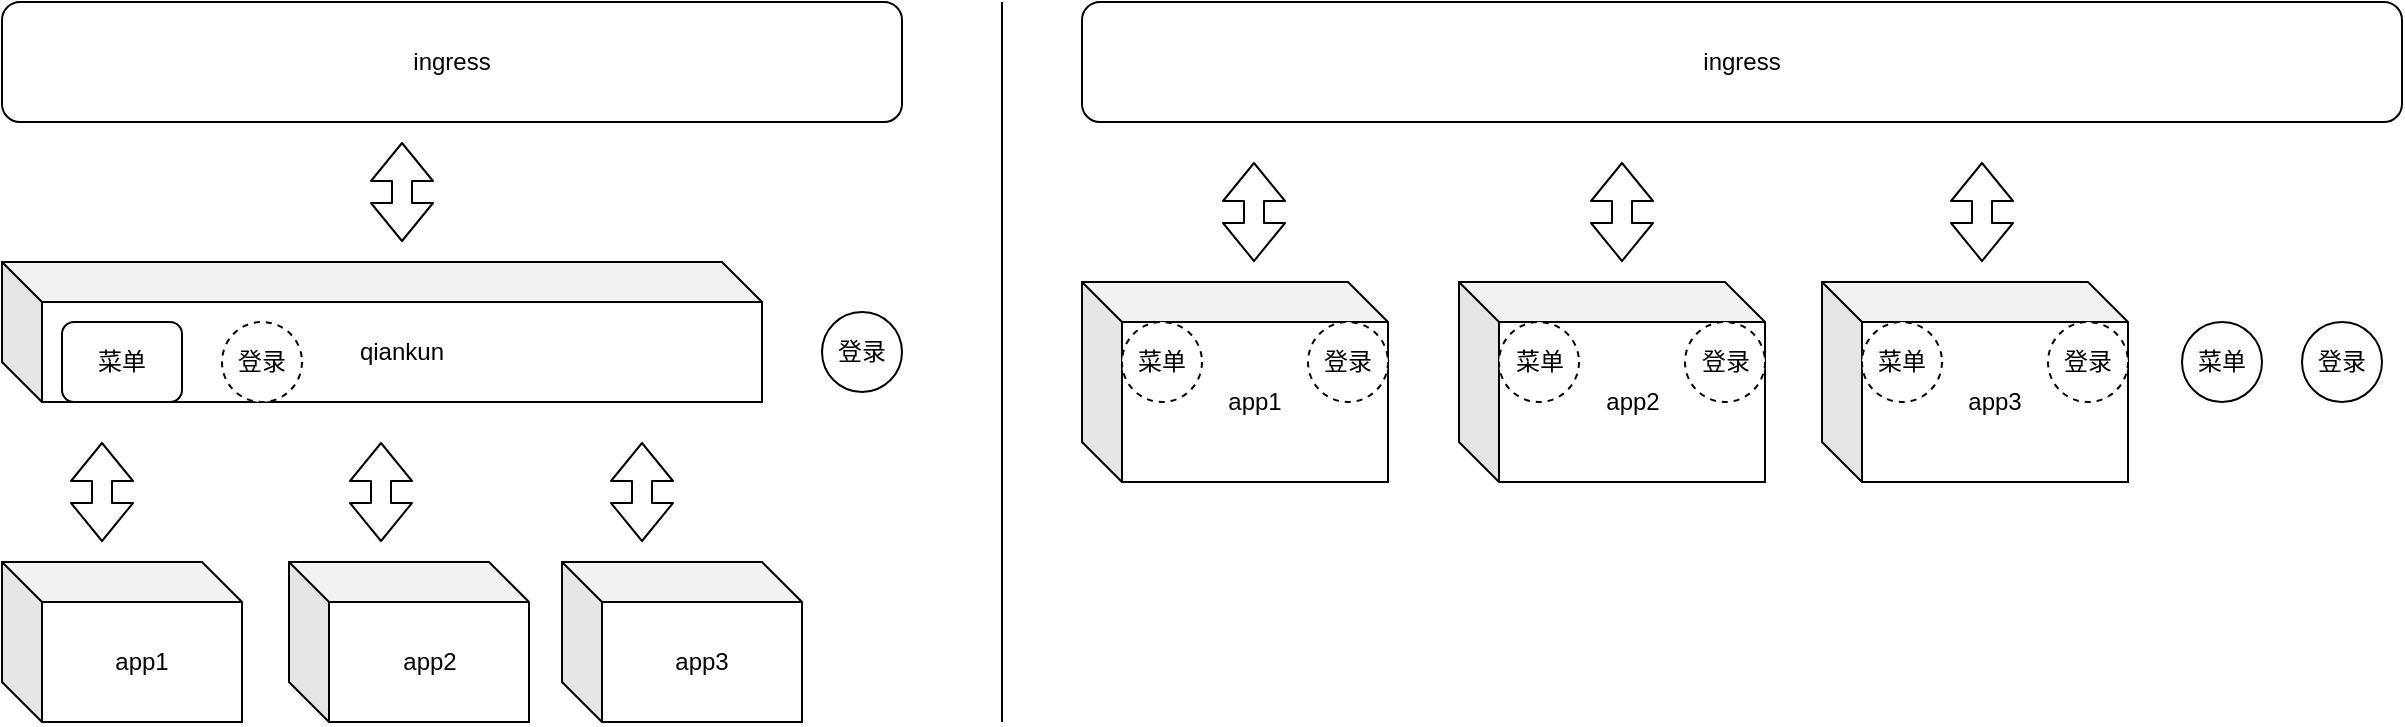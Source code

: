 <mxfile version="15.2.5" type="github">
  <diagram id="NaQ_s_uKbASGXznQNR-0" name="Page-1">
    <mxGraphModel dx="1426" dy="684" grid="0" gridSize="10" guides="1" tooltips="1" connect="1" arrows="1" fold="1" page="1" pageScale="1" pageWidth="827" pageHeight="1169" math="0" shadow="0">
      <root>
        <mxCell id="0" />
        <mxCell id="1" parent="0" />
        <mxCell id="uLB1XIdAmpG8B5vk-UuN-1" value="ingress" style="rounded=1;whiteSpace=wrap;html=1;" vertex="1" parent="1">
          <mxGeometry x="326" y="100" width="450" height="60" as="geometry" />
        </mxCell>
        <mxCell id="uLB1XIdAmpG8B5vk-UuN-2" value="qiankun" style="shape=cube;whiteSpace=wrap;html=1;boundedLbl=1;backgroundOutline=1;darkOpacity=0.05;darkOpacity2=0.1;" vertex="1" parent="1">
          <mxGeometry x="326" y="230" width="380" height="70" as="geometry" />
        </mxCell>
        <mxCell id="uLB1XIdAmpG8B5vk-UuN-3" value="app1" style="shape=cube;whiteSpace=wrap;html=1;boundedLbl=1;backgroundOutline=1;darkOpacity=0.05;darkOpacity2=0.1;" vertex="1" parent="1">
          <mxGeometry x="326" y="380" width="120" height="80" as="geometry" />
        </mxCell>
        <mxCell id="uLB1XIdAmpG8B5vk-UuN-7" value="app2" style="shape=cube;whiteSpace=wrap;html=1;boundedLbl=1;backgroundOutline=1;darkOpacity=0.05;darkOpacity2=0.1;" vertex="1" parent="1">
          <mxGeometry x="469.5" y="380" width="120" height="80" as="geometry" />
        </mxCell>
        <mxCell id="uLB1XIdAmpG8B5vk-UuN-8" value="app3" style="shape=cube;whiteSpace=wrap;html=1;boundedLbl=1;backgroundOutline=1;darkOpacity=0.05;darkOpacity2=0.1;" vertex="1" parent="1">
          <mxGeometry x="606" y="380" width="120" height="80" as="geometry" />
        </mxCell>
        <mxCell id="uLB1XIdAmpG8B5vk-UuN-11" value="登录" style="ellipse;whiteSpace=wrap;html=1;aspect=fixed;dashed=1;" vertex="1" parent="1">
          <mxGeometry x="436" y="260" width="40" height="40" as="geometry" />
        </mxCell>
        <mxCell id="uLB1XIdAmpG8B5vk-UuN-12" value="ingress" style="rounded=1;whiteSpace=wrap;html=1;" vertex="1" parent="1">
          <mxGeometry x="866" y="100" width="660" height="60" as="geometry" />
        </mxCell>
        <mxCell id="uLB1XIdAmpG8B5vk-UuN-19" value="" style="group" vertex="1" connectable="0" parent="1">
          <mxGeometry x="866" y="240" width="153" height="100" as="geometry" />
        </mxCell>
        <mxCell id="uLB1XIdAmpG8B5vk-UuN-14" value="app1" style="shape=cube;whiteSpace=wrap;html=1;boundedLbl=1;backgroundOutline=1;darkOpacity=0.05;darkOpacity2=0.1;" vertex="1" parent="uLB1XIdAmpG8B5vk-UuN-19">
          <mxGeometry width="153" height="100" as="geometry" />
        </mxCell>
        <mxCell id="uLB1XIdAmpG8B5vk-UuN-17" value="菜单&lt;br&gt;" style="ellipse;whiteSpace=wrap;html=1;aspect=fixed;dashed=1;" vertex="1" parent="uLB1XIdAmpG8B5vk-UuN-19">
          <mxGeometry x="20" y="20" width="40" height="40" as="geometry" />
        </mxCell>
        <mxCell id="uLB1XIdAmpG8B5vk-UuN-18" value="登录" style="ellipse;whiteSpace=wrap;html=1;aspect=fixed;dashed=1;" vertex="1" parent="uLB1XIdAmpG8B5vk-UuN-19">
          <mxGeometry x="113" y="20" width="40" height="40" as="geometry" />
        </mxCell>
        <mxCell id="uLB1XIdAmpG8B5vk-UuN-34" value="" style="group" vertex="1" connectable="0" parent="1">
          <mxGeometry x="1054.5" y="240" width="153" height="100" as="geometry" />
        </mxCell>
        <mxCell id="uLB1XIdAmpG8B5vk-UuN-35" value="app2" style="shape=cube;whiteSpace=wrap;html=1;boundedLbl=1;backgroundOutline=1;darkOpacity=0.05;darkOpacity2=0.1;" vertex="1" parent="uLB1XIdAmpG8B5vk-UuN-34">
          <mxGeometry width="153" height="100" as="geometry" />
        </mxCell>
        <mxCell id="uLB1XIdAmpG8B5vk-UuN-36" value="菜单&lt;br&gt;" style="ellipse;whiteSpace=wrap;html=1;aspect=fixed;dashed=1;" vertex="1" parent="uLB1XIdAmpG8B5vk-UuN-34">
          <mxGeometry x="20" y="20" width="40" height="40" as="geometry" />
        </mxCell>
        <mxCell id="uLB1XIdAmpG8B5vk-UuN-37" value="登录" style="ellipse;whiteSpace=wrap;html=1;aspect=fixed;dashed=1;" vertex="1" parent="uLB1XIdAmpG8B5vk-UuN-34">
          <mxGeometry x="113" y="20" width="40" height="40" as="geometry" />
        </mxCell>
        <mxCell id="uLB1XIdAmpG8B5vk-UuN-39" value="" style="group" vertex="1" connectable="0" parent="1">
          <mxGeometry x="1236" y="240" width="153" height="100" as="geometry" />
        </mxCell>
        <mxCell id="uLB1XIdAmpG8B5vk-UuN-40" value="app3" style="shape=cube;whiteSpace=wrap;html=1;boundedLbl=1;backgroundOutline=1;darkOpacity=0.05;darkOpacity2=0.1;" vertex="1" parent="uLB1XIdAmpG8B5vk-UuN-39">
          <mxGeometry width="153" height="100" as="geometry" />
        </mxCell>
        <mxCell id="uLB1XIdAmpG8B5vk-UuN-41" value="菜单&lt;br&gt;" style="ellipse;whiteSpace=wrap;html=1;aspect=fixed;dashed=1;" vertex="1" parent="uLB1XIdAmpG8B5vk-UuN-39">
          <mxGeometry x="20" y="20" width="40" height="40" as="geometry" />
        </mxCell>
        <mxCell id="uLB1XIdAmpG8B5vk-UuN-42" value="登录" style="ellipse;whiteSpace=wrap;html=1;aspect=fixed;dashed=1;" vertex="1" parent="uLB1XIdAmpG8B5vk-UuN-39">
          <mxGeometry x="113" y="20" width="40" height="40" as="geometry" />
        </mxCell>
        <mxCell id="uLB1XIdAmpG8B5vk-UuN-43" value="登录" style="ellipse;whiteSpace=wrap;html=1;aspect=fixed;" vertex="1" parent="1">
          <mxGeometry x="1476" y="260" width="40" height="40" as="geometry" />
        </mxCell>
        <mxCell id="uLB1XIdAmpG8B5vk-UuN-44" value="菜单&lt;br&gt;" style="ellipse;whiteSpace=wrap;html=1;aspect=fixed;" vertex="1" parent="1">
          <mxGeometry x="1416" y="260" width="40" height="40" as="geometry" />
        </mxCell>
        <mxCell id="uLB1XIdAmpG8B5vk-UuN-45" value="登录" style="ellipse;whiteSpace=wrap;html=1;aspect=fixed;" vertex="1" parent="1">
          <mxGeometry x="736" y="255" width="40" height="40" as="geometry" />
        </mxCell>
        <mxCell id="uLB1XIdAmpG8B5vk-UuN-59" value="菜单" style="rounded=1;whiteSpace=wrap;html=1;" vertex="1" parent="1">
          <mxGeometry x="356" y="260" width="60" height="40" as="geometry" />
        </mxCell>
        <mxCell id="uLB1XIdAmpG8B5vk-UuN-61" value="" style="shape=flexArrow;endArrow=classic;startArrow=classic;html=1;" edge="1" parent="1">
          <mxGeometry width="100" height="100" relative="1" as="geometry">
            <mxPoint x="952" y="230" as="sourcePoint" />
            <mxPoint x="952" y="180" as="targetPoint" />
          </mxGeometry>
        </mxCell>
        <mxCell id="uLB1XIdAmpG8B5vk-UuN-62" value="" style="shape=flexArrow;endArrow=classic;startArrow=classic;html=1;" edge="1" parent="1">
          <mxGeometry width="100" height="100" relative="1" as="geometry">
            <mxPoint x="646" y="370" as="sourcePoint" />
            <mxPoint x="646" y="320" as="targetPoint" />
          </mxGeometry>
        </mxCell>
        <mxCell id="uLB1XIdAmpG8B5vk-UuN-63" value="" style="shape=flexArrow;endArrow=classic;startArrow=classic;html=1;" edge="1" parent="1">
          <mxGeometry width="100" height="100" relative="1" as="geometry">
            <mxPoint x="376" y="370" as="sourcePoint" />
            <mxPoint x="376" y="320" as="targetPoint" />
          </mxGeometry>
        </mxCell>
        <mxCell id="uLB1XIdAmpG8B5vk-UuN-64" value="" style="shape=flexArrow;endArrow=classic;startArrow=classic;html=1;" edge="1" parent="1">
          <mxGeometry width="100" height="100" relative="1" as="geometry">
            <mxPoint x="526" y="220" as="sourcePoint" />
            <mxPoint x="526" y="170" as="targetPoint" />
          </mxGeometry>
        </mxCell>
        <mxCell id="uLB1XIdAmpG8B5vk-UuN-65" value="" style="shape=flexArrow;endArrow=classic;startArrow=classic;html=1;" edge="1" parent="1">
          <mxGeometry width="100" height="100" relative="1" as="geometry">
            <mxPoint x="515.5" y="370" as="sourcePoint" />
            <mxPoint x="515.5" y="320" as="targetPoint" />
          </mxGeometry>
        </mxCell>
        <mxCell id="uLB1XIdAmpG8B5vk-UuN-66" value="" style="shape=flexArrow;endArrow=classic;startArrow=classic;html=1;" edge="1" parent="1">
          <mxGeometry width="100" height="100" relative="1" as="geometry">
            <mxPoint x="1316" y="230" as="sourcePoint" />
            <mxPoint x="1316" y="180" as="targetPoint" />
          </mxGeometry>
        </mxCell>
        <mxCell id="uLB1XIdAmpG8B5vk-UuN-67" value="" style="shape=flexArrow;endArrow=classic;startArrow=classic;html=1;" edge="1" parent="1">
          <mxGeometry width="100" height="100" relative="1" as="geometry">
            <mxPoint x="1136" y="230" as="sourcePoint" />
            <mxPoint x="1136" y="180" as="targetPoint" />
          </mxGeometry>
        </mxCell>
        <mxCell id="uLB1XIdAmpG8B5vk-UuN-68" value="" style="endArrow=none;html=1;" edge="1" parent="1">
          <mxGeometry width="50" height="50" relative="1" as="geometry">
            <mxPoint x="826" y="460" as="sourcePoint" />
            <mxPoint x="826" y="100" as="targetPoint" />
          </mxGeometry>
        </mxCell>
      </root>
    </mxGraphModel>
  </diagram>
</mxfile>

